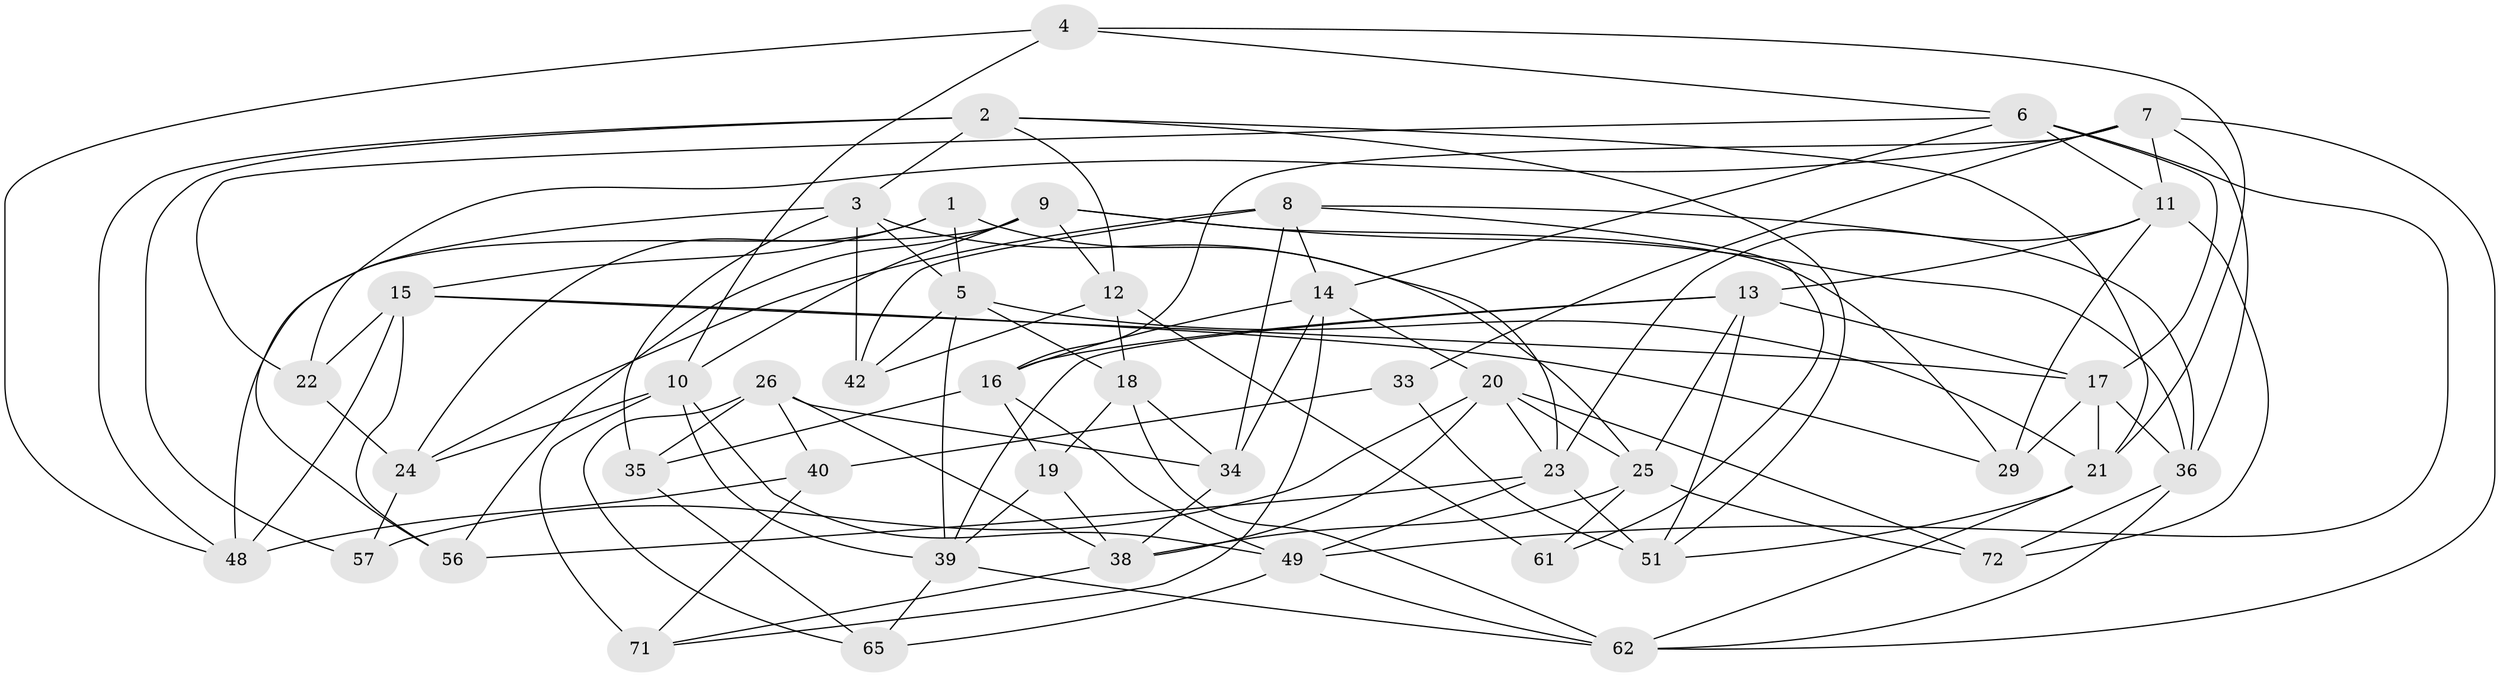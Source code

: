 // original degree distribution, {4: 1.0}
// Generated by graph-tools (version 1.1) at 2025/11/02/27/25 16:11:48]
// undirected, 45 vertices, 115 edges
graph export_dot {
graph [start="1"]
  node [color=gray90,style=filled];
  1;
  2 [super="+45"];
  3 [super="+66"];
  4;
  5 [super="+47"];
  6 [super="+53"];
  7 [super="+63"];
  8 [super="+73"];
  9 [super="+59"];
  10 [super="+67"];
  11 [super="+68"];
  12 [super="+32"];
  13 [super="+28"];
  14 [super="+44"];
  15 [super="+43"];
  16 [super="+31"];
  17 [super="+27"];
  18 [super="+30"];
  19;
  20 [super="+41"];
  21 [super="+37"];
  22;
  23 [super="+54"];
  24 [super="+50"];
  25 [super="+58"];
  26 [super="+46"];
  29;
  33;
  34 [super="+70"];
  35;
  36 [super="+55"];
  38 [super="+52"];
  39 [super="+64"];
  40 [super="+74"];
  42;
  48 [super="+75"];
  49 [super="+60"];
  51 [super="+76"];
  56;
  57;
  61;
  62 [super="+69"];
  65;
  71;
  72;
  1 -- 23;
  1 -- 5;
  1 -- 24;
  1 -- 15;
  2 -- 12;
  2 -- 3;
  2 -- 57;
  2 -- 48;
  2 -- 51;
  2 -- 21;
  3 -- 42;
  3 -- 35;
  3 -- 56;
  3 -- 25;
  3 -- 5;
  4 -- 48;
  4 -- 21;
  4 -- 6;
  4 -- 10;
  5 -- 42;
  5 -- 18;
  5 -- 21;
  5 -- 39;
  6 -- 17;
  6 -- 49;
  6 -- 22;
  6 -- 11;
  6 -- 14;
  7 -- 11;
  7 -- 22;
  7 -- 33;
  7 -- 36;
  7 -- 62;
  7 -- 16;
  8 -- 42;
  8 -- 24;
  8 -- 34;
  8 -- 61;
  8 -- 14;
  8 -- 36;
  9 -- 56;
  9 -- 10;
  9 -- 29;
  9 -- 48;
  9 -- 12;
  9 -- 36;
  10 -- 24;
  10 -- 39;
  10 -- 49;
  10 -- 71;
  11 -- 29;
  11 -- 23;
  11 -- 72;
  11 -- 13;
  12 -- 61 [weight=2];
  12 -- 18;
  12 -- 42;
  13 -- 16;
  13 -- 25;
  13 -- 51;
  13 -- 17;
  13 -- 39;
  14 -- 16;
  14 -- 34;
  14 -- 20;
  14 -- 71;
  15 -- 56;
  15 -- 22;
  15 -- 29;
  15 -- 48;
  15 -- 17;
  16 -- 35;
  16 -- 49;
  16 -- 19;
  17 -- 21;
  17 -- 36;
  17 -- 29;
  18 -- 62;
  18 -- 19;
  18 -- 34 [weight=2];
  19 -- 38;
  19 -- 39;
  20 -- 38;
  20 -- 72;
  20 -- 57;
  20 -- 23;
  20 -- 25;
  21 -- 62;
  21 -- 51;
  22 -- 24;
  23 -- 56;
  23 -- 49;
  23 -- 51;
  24 -- 57 [weight=2];
  25 -- 38;
  25 -- 72;
  25 -- 61;
  26 -- 65;
  26 -- 40 [weight=2];
  26 -- 34;
  26 -- 35;
  26 -- 38;
  33 -- 51 [weight=2];
  33 -- 40;
  34 -- 38;
  35 -- 65;
  36 -- 62;
  36 -- 72;
  38 -- 71;
  39 -- 65;
  39 -- 62;
  40 -- 71;
  40 -- 48 [weight=2];
  49 -- 65;
  49 -- 62;
}
